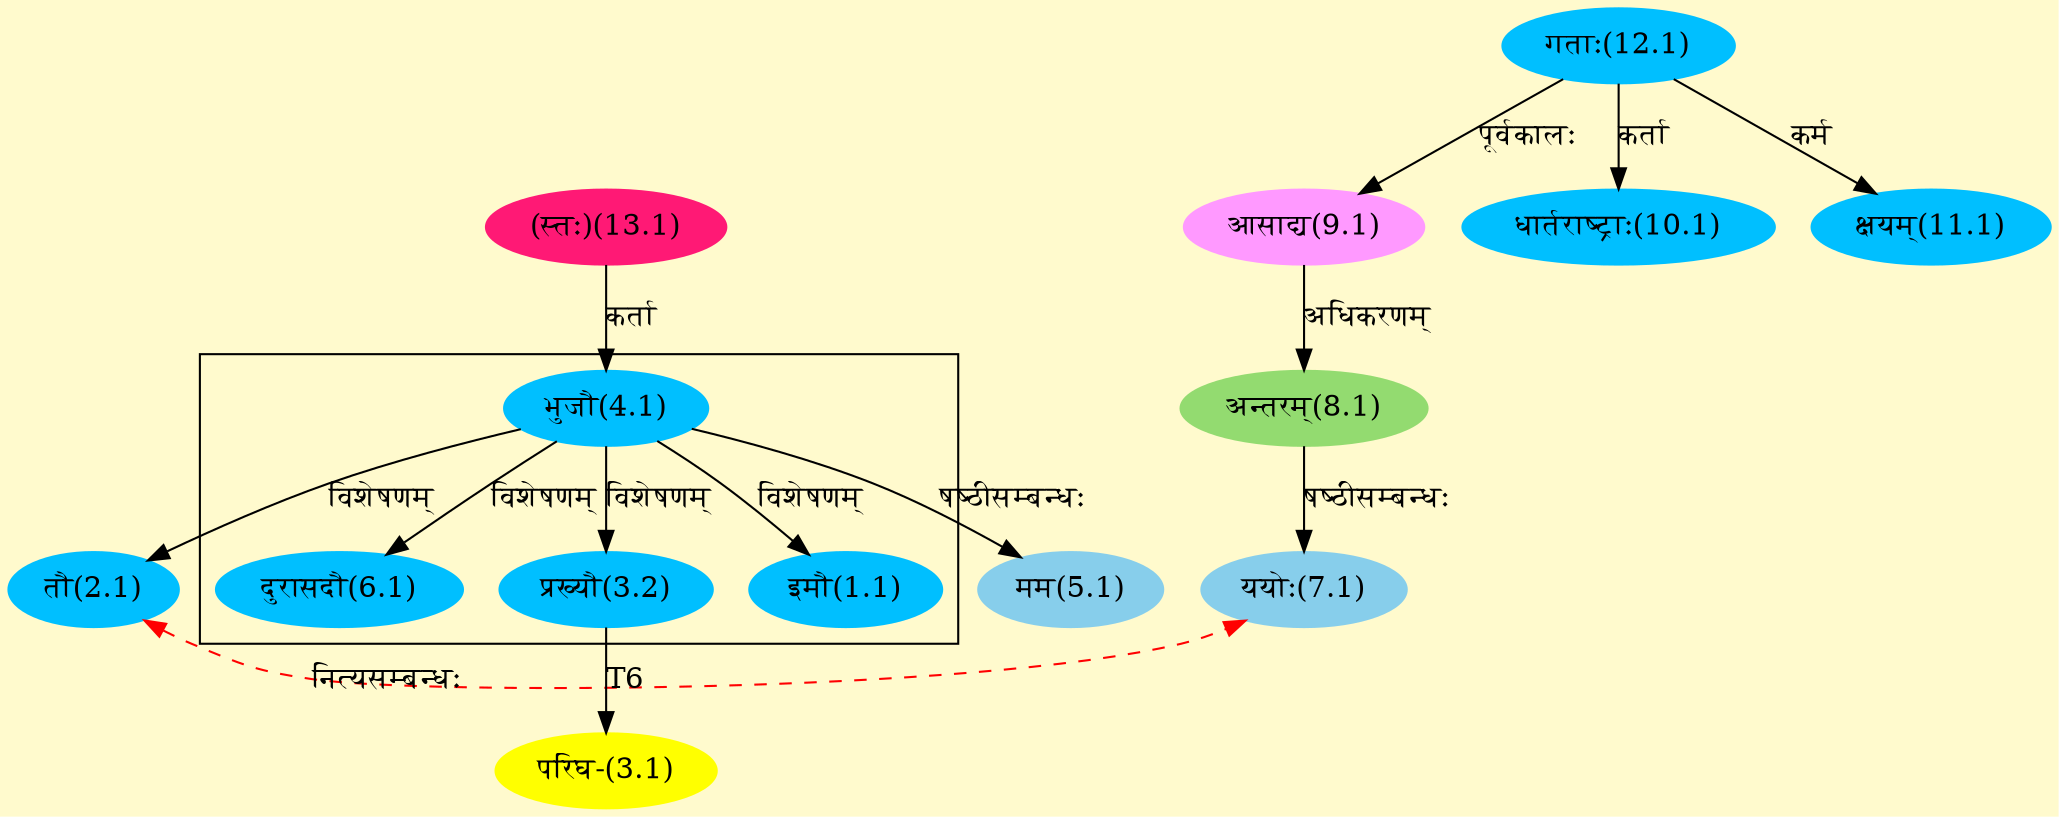 digraph G{
rankdir=BT;
 compound=true;
 bgcolor="lemonchiffon1";

subgraph cluster_1{
Node1_1 [style=filled, color="#00BFFF" label = "इमौ(1.1)"]
Node4_1 [style=filled, color="#00BFFF" label = "भुजौ(4.1)"]
Node2_1 [style=filled, color="#00BFFF" label = "तौ(2.1)"]
Node3_2 [style=filled, color="#00BFFF" label = "प्रख्यौ(3.2)"]
Node6_1 [style=filled, color="#00BFFF" label = "दुरासदौ(6.1)"]

}
Node2_1 [style=filled, color="#00BFFF" label = "तौ(2.1)"]
Node7_1 [style=filled, color="#87CEEB" label = "ययोः(7.1)"]
Node3_1 [style=filled, color="#FFFF00" label = "परिघ-(3.1)"]
Node3_2 [style=filled, color="#00BFFF" label = "प्रख्यौ(3.2)"]
Node4_1 [style=filled, color="#00BFFF" label = "भुजौ(4.1)"]
Node13_1 [style=filled, color="#FF1975" label = "(स्तः)(13.1)"]
Node5_1 [style=filled, color="#87CEEB" label = "मम(5.1)"]
Node8_1 [style=filled, color="#93DB70" label = "अन्तरम्(8.1)"]
Node9_1 [style=filled, color="#FF99FF" label = "आसाद्य(9.1)"]
Node12_1 [style=filled, color="#00BFFF" label = "गताः(12.1)"]
Node10_1 [style=filled, color="#00BFFF" label = "धार्तराष्ट्राः(10.1)"]
Node11_1 [style=filled, color="#00BFFF" label = "क्षयम्(11.1)"]
{rank = same; Node2_1; Node7_1;}
/* Start of Relations section */

Node1_1 -> Node4_1 [  label="विशेषणम्"  dir="back" ]
Node2_1 -> Node4_1 [  label="विशेषणम्"  dir="back" ]
Node2_1 -> Node7_1 [ style=dashed color="red" label="नित्यसम्बन्धः"  dir="both" ]
Node3_1 -> Node3_2 [  label="T6"  dir="back" ]
Node3_2 -> Node4_1 [  label="विशेषणम्"  dir="back" ]
Node4_1 -> Node13_1 [  label="कर्ता"  dir="back" ]
Node5_1 -> Node4_1 [  label="षष्ठीसम्बन्धः"  dir="back" ]
Node6_1 -> Node4_1 [  label="विशेषणम्"  dir="back" ]
Node7_1 -> Node8_1 [  label="षष्ठीसम्बन्धः"  dir="back" ]
Node8_1 -> Node9_1 [  label="अधिकरणम्"  dir="back" ]
Node9_1 -> Node12_1 [  label="पूर्वकालः"  dir="back" ]
Node10_1 -> Node12_1 [  label="कर्ता"  dir="back" ]
Node11_1 -> Node12_1 [  label="कर्म"  dir="back" ]
}
